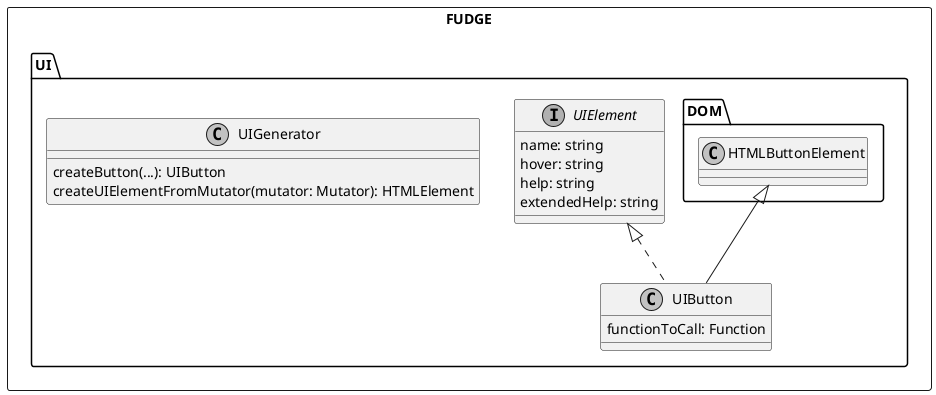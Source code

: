 @startuml VE Classes
skinparam monochrome true
skinparam componentStyle uml2
skinparam classAttributeIconSize 0
skinparam shadowing false
skinparam handwritten false

' title Vector Editor Class Diagramm

' left to right direction
package FUDGE <<Rectangle>> {
	' package Transfer {
	' 	package Mutable <<Rectangle>>{
	' 		interface Mutator

	' 		interface MutatorForAnimation extends Mutator
	' 		interface MutatorForUserInterface extends Mutator
	' 		abstract class Mutable {
	' 			+ getMutator(): Mutator
	' 			+ getMutatorForAnimation(): MutatorForAnimation
	' 			+ getMutatorForUserInterface(): MutatorForUserInterface
	' 			+ getMutatorAttributeTypes(_mutator: Mutator): MutatorAttributeTypes
	' 			+ updateMutator(_mutator: Mutator): void
	' 			# mutate(_mutator: Mutator): void
	' 		}
	' 	}
	' }
	' Mutable -up- Mutator: uses

	' package Math {
	' 	class Vector2 extends Mutable{
	' 		' + x: number
	' 		' + y: number

	' 		' + equals(obj: Vector2): boolean
	' 		' + magnitude(): number
	' 		' + sqrMagnitude(): number
	' 		' + normalize(): Vector2
	' 		' + perpendicularVector(): Vector2
	' 		' + scaled(s: number): Vector2

	' 		' {static} dot(a: Vector2, b: Vector2): number
	' 		' {static} add(...params: Vector2[]): Vector2
	' 	}
	' }

	package UI {
		interface UIElement{
			name: string
			hover: string
			help: string
			extendedHelp: string
			' element: HTMLElement
		}
		class UIButton extends DOM.HTMLButtonElement implements UIElement {
			functionToCall: Function
		}

		class UIGenerator {
			createButton(...): UIButton
			createUIElementFromMutator(mutator: Mutator): HTMLElement
		}
	}

	' package VectorEditor <<Rectangle>>{
	' 	class UIHandler{
	' 		createUI()
	' 		updateUI()
	' 		deselectAll()
	' 		updateSelectedObjectUI()
	' 		updateSelectedObject()
	' 	}

	' 	interface Shortcut{
	' 		keys: string[]
	' 	}

	' 	class Editor{
	' 		- sketch: Sketch
	' 		- selectedPaths: SketchPath[]
	' 		- selectedPoints: SketchPoint[]
	' 		+ selectedTool: Tool
	' 		- canvas: HTMLCanvasElement
	' 		- crc: CanvasRenderingContext2D
	' 		- scale: number
	' 		- transformationPoint: Vector2
	' 		{static} + pressedKeys: number[]
	' 		- uiHandler: UIHandler
	' 		- showTangentsShortcut: Shortcut
	' 		- quadraticShapesShortcut: Shortcut
	' 		+ tangentsActive: boolean
	' 		+ changeHistory: sketch[]

	' 		- redrawAll()
	' 		- mousedown()
	' 		- mousemove()
	' 		- mouseup()
	' 		- keydown()
	' 		- keyup()
	' 		- scroll()
	' 		+ undo()
	' 		+ redo()
	' 		+ saveToChangeHistory()

	' 		{static} + isShortcutPressed(_s: Shortcut): boolean

	' 	}

	' 	class ToolManager {
	' 		{static} tools: typeof Tool[]
	' 		{static} registerTool()
	' 	}

	' 	class Tool {
	' 		subMenu: UIElement
	' 		shortcut: Shortcut
	' 		selectedSubTool: Tool
	' 		subTools: Tool[]
	' 		' cursor: Image
	' 		mousedown()
	' 		mousemove()
	' 		mouseup()
	' 		mousescroll()
	' 		prequisitesFulfilled(): boolean
	' 		additionalDisplay(crc: CanvasRenderingContext2D)
	' 		addAdditionalSubMenuOptions()
	' 		exit()
	' 	}

	' 	class ToolSelect extends Tool {
	' 		boxSelect: boolean
	' 		multiSelectShortcut: Shortcut
	' 		move: MoveTool
	' 		startPosition: Vector2
	' 		currentPosition: Vector2
	' 	}
	' 	class ToolMove extends Tool {
	' 		- previousPosition: Vector2
	' 	}
	' 	class ToolTransform extends Tool {
	' 		scaleUp: SketchPoint
	' 		scaleDown: SketchPoint
	' 		scaleLeft: SketchPoint
	' 		scaleRight: SketchPoint
	' 		scaleUpLeft: SketchPoint
	' 		scaleUpRight: SketchPoint
	' 		scaleDownLeft: SketchPoint
	' 		scaleDownRight: SketchPoint
	' 		scalePoints: SketchPoint[]
	' 		selectedScalePoint: SketchPoint
			
	' 		move: MoveTool
	' 		rotate: RotateTool
	' 		scale: ScaleTool
	' 	}
	' 	class ToolScale extends Tool {
	' 		- previousPosition: Vector2
	' 		- referencePoint: Vector2
	' 		- mode: "x" | "y" | "xy"
	' 	}
	' 	class ToolRotate extends Tool {
	' 		- previousPosition: Vector2
	' 	}
	' 	class ToolCreateShapes extends Tool {
	' 		- startPosition: Vector2
	' 		- currentPosition: Vector2
	' 		{static} - shapes: typeof Shape[]
	' 		- selectedShape: Shape
	' 		{static} + registerShape()
	' 	}
	' 	interface Shape {
	' 		identifier: string
	' 		createSketchPath(pos1: Vector2, pos2: Vector2): SketchPath
	' 		additionalParameters:Object
	' 	}
	' 	class ToolVertexManipulation extends Tool {

	' 	}
	' 	class ToolAddVertex extends Tool {

	' 	}
	' 	class ToolNewPath extends Tool {
	' 		- newPath: SketchPath;
	' 	}
	' 	class ToolCombine extends Tool {

	' 	}
	' 	' class ToolExport extends Tool {

	' 	' }
	' 	class ToolAlign extends Tool {
	' 		medthod: AlignmentMethod	
	' 	}


	' 	' Associations
	' 	ToolManager -- "n" Tool
	' 	Editor "1"-right-"1" ToolManager
	' 	Shortcut "1" -right- "1" Tool
	' 	Editor -- "1" Tool
	' 	Editor -left- "1" UIHandler
	' 	Tool "1"--"n" Tool
	' 	ToolCreateShapes -- "n" Shape
	' 	ToolTransform -->"subtool" ToolMove
	' 	ToolTransform --> "subtool" ToolScale 
	' 	ToolTransform --> "subtool" ToolRotate
	' 	ToolSelect --> "subtool" ToolMove
	' 	ToolVertexManipulation --> "subtool" ToolAddVertex 
	' 	ToolVertexManipulation --> "subtool" ToolNewPath
	' 	' UIElement -0)- UIButton
	' 	' UIElement -0)- Tool
	' 	Tool --() UIElement
	' }
	' package SketchTypes <<Rectangle>>{
	' 	class Sketch extends Mutable {
	' 		objects: SketchObject[]
	' 		export params...
	' 	}

	' 	class SketchObject extends Mutable{
	' 		+ color: string | CanvasGradient | CanvasPattern
	' 		+ name: String
	' 		+ order: number
	' 		+ lineWidth: number
	' 		' + transformationPoint: SketchPoint
	' 		# path2d: Path2D
	' 		{static} sort(a: SketchObject, b: SketchObject): number
	' 	}

	' 	class SketchPath extends SketchObject {
	' 		- closed: boolean
	' 		+ points: SketchVertex[]
	' 		+ fillColor: string | CanvasGradient | CanvasPattern
	' 		' + transformationPoint: Vector2;
	' 		draw(context: CanvasRenderingContext2D, selected: boolean = false)
	' 		generatePath2D()
	' 		addVertexAtPos(vertex: SketchVertex, index: number = -1)
	' 		move(d: Vector2)
	' 	}

	' 	class SketchPoint extends Vector2{
	' 		# path2d: Path2D
	' 		generatePath2D(): Path2D
	' 		draw(context: CanvasRenderingContext2D, selected: boolean = false)
	' 		move(delta: Vector2)
	' 		moveTo(newPos: Vector2)
	' 	}

	' 	class SketchVertex extends SketchPoint {
	' 		activated: boolean
	' 		tangentIn: TangentPoint
	' 		tangentOut: TangentPoint
	' 		+ parent: SketchPath
	' 		draw(context: CanvasRenderingContext2D, selected: boolean = false, showTangents: boolean = false)
	' 		move(dx: number, dy: number)
	' 		activate()
	' 	}

	' 	class SketchTangentPoint extends SketchPoint {
	' 		+ parent: SketchVertex
	' 		generatePath2D(): Path2D
	' 	}

	' 	' Associations
	' 	Sketch -- "n" SketchObject
	' 	SketchPath "1" -- "n" SketchVertex : made of
	' 	SketchVertex "1" -- "2" SketchTangentPoint : has
	' }
}
@enduml